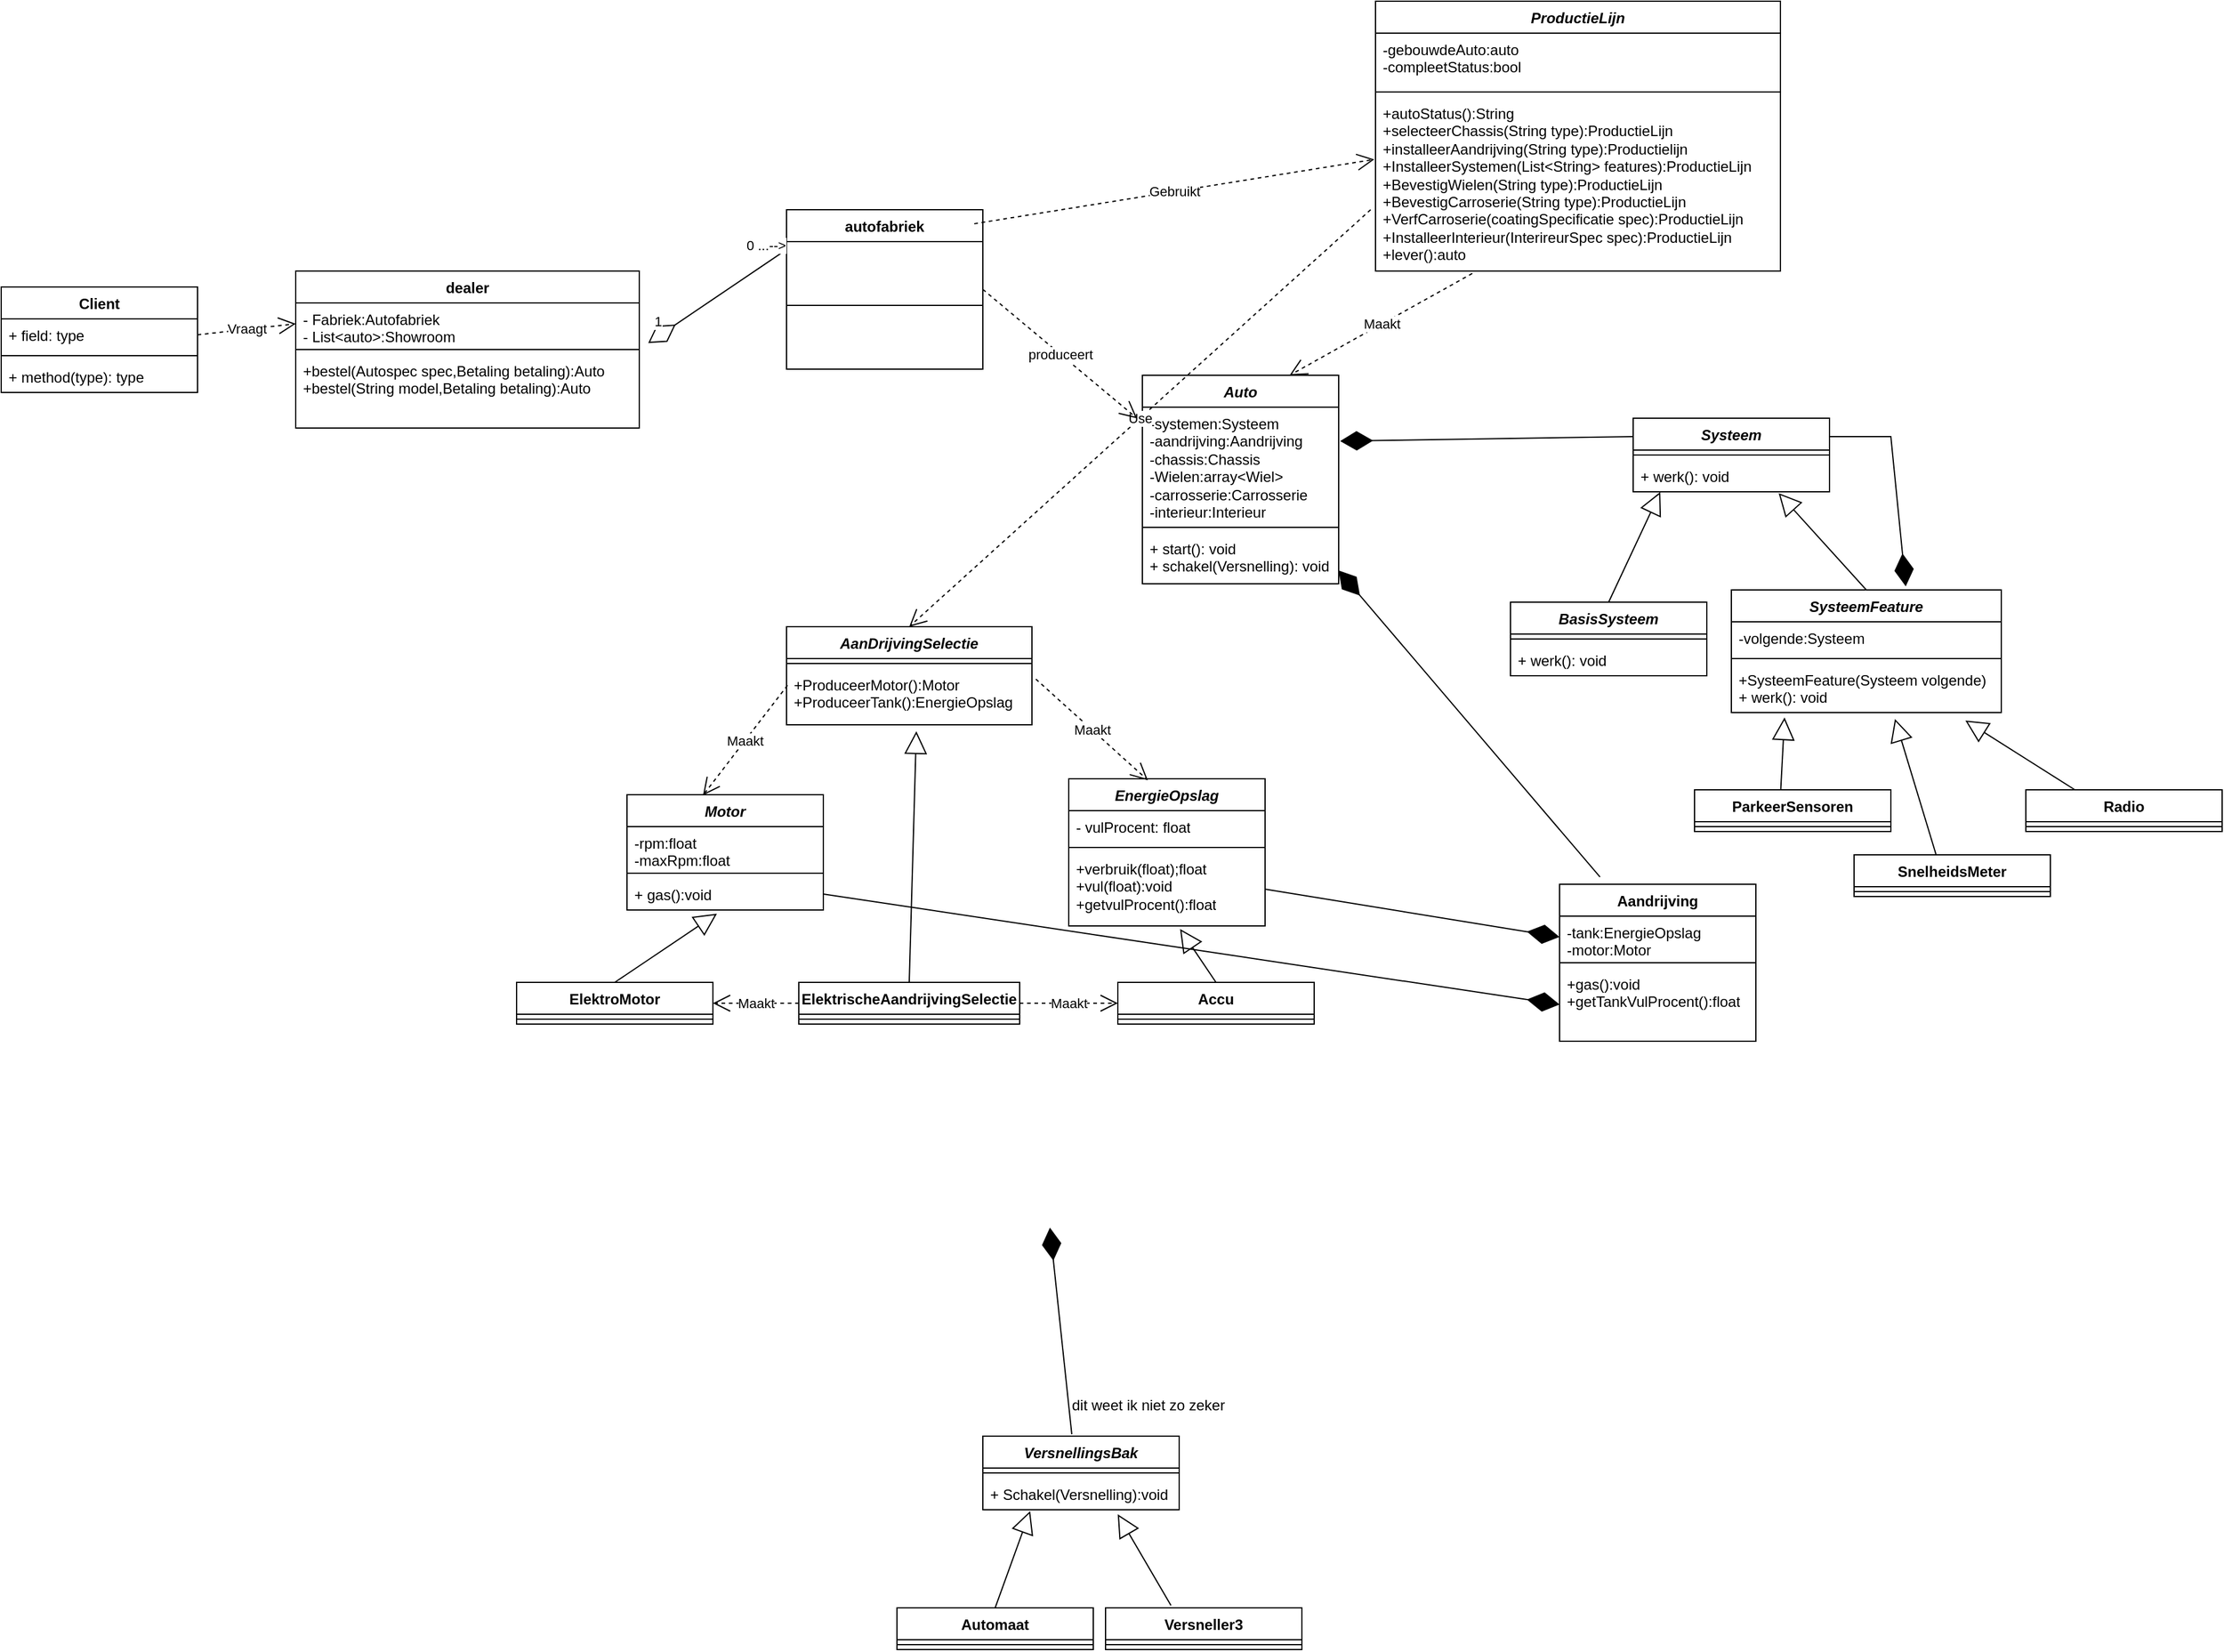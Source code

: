 <mxfile version="21.7.5" type="device">
  <diagram name="Page-1" id="3YMTWpW4_K1TMjsqbu0f">
    <mxGraphModel dx="2524" dy="1873" grid="1" gridSize="10" guides="1" tooltips="1" connect="1" arrows="1" fold="1" page="1" pageScale="1" pageWidth="850" pageHeight="1100" math="0" shadow="0">
      <root>
        <mxCell id="0" />
        <mxCell id="1" parent="0" />
        <mxCell id="iYOvaxKM5K5zUqsuVqts-1" value="&lt;i&gt;Auto&lt;/i&gt;" style="swimlane;fontStyle=1;align=center;verticalAlign=top;childLayout=stackLayout;horizontal=1;startSize=26;horizontalStack=0;resizeParent=1;resizeParentMax=0;resizeLast=0;collapsible=1;marginBottom=0;whiteSpace=wrap;html=1;" parent="1" vertex="1">
          <mxGeometry x="220" y="195" width="160" height="170" as="geometry" />
        </mxCell>
        <mxCell id="iYOvaxKM5K5zUqsuVqts-2" value="-systemen:Systeem&lt;br&gt;-aandrijving:Aandrijving&lt;br&gt;-chassis:Chassis&lt;br&gt;-Wielen:array&amp;lt;Wiel&amp;gt;&lt;br&gt;-carrosserie:Carrosserie&lt;br&gt;-interieur:Interieur" style="text;strokeColor=none;fillColor=none;align=left;verticalAlign=top;spacingLeft=4;spacingRight=4;overflow=hidden;rotatable=0;points=[[0,0.5],[1,0.5]];portConstraint=eastwest;whiteSpace=wrap;html=1;" parent="iYOvaxKM5K5zUqsuVqts-1" vertex="1">
          <mxGeometry y="26" width="160" height="94" as="geometry" />
        </mxCell>
        <mxCell id="iYOvaxKM5K5zUqsuVqts-3" value="" style="line;strokeWidth=1;fillColor=none;align=left;verticalAlign=middle;spacingTop=-1;spacingLeft=3;spacingRight=3;rotatable=0;labelPosition=right;points=[];portConstraint=eastwest;strokeColor=inherit;" parent="iYOvaxKM5K5zUqsuVqts-1" vertex="1">
          <mxGeometry y="120" width="160" height="8" as="geometry" />
        </mxCell>
        <mxCell id="iYOvaxKM5K5zUqsuVqts-4" value="+ start(): void&lt;br&gt;+ schakel(Versnelling): void" style="text;strokeColor=none;fillColor=none;align=left;verticalAlign=top;spacingLeft=4;spacingRight=4;overflow=hidden;rotatable=0;points=[[0,0.5],[1,0.5]];portConstraint=eastwest;whiteSpace=wrap;html=1;" parent="iYOvaxKM5K5zUqsuVqts-1" vertex="1">
          <mxGeometry y="128" width="160" height="42" as="geometry" />
        </mxCell>
        <mxCell id="iYOvaxKM5K5zUqsuVqts-5" value="&lt;i&gt;SysteemFeature&lt;/i&gt;" style="swimlane;fontStyle=1;align=center;verticalAlign=top;childLayout=stackLayout;horizontal=1;startSize=26;horizontalStack=0;resizeParent=1;resizeParentMax=0;resizeLast=0;collapsible=1;marginBottom=0;whiteSpace=wrap;html=1;" parent="1" vertex="1">
          <mxGeometry x="700" y="370" width="220" height="100" as="geometry" />
        </mxCell>
        <mxCell id="iYOvaxKM5K5zUqsuVqts-6" value="-volgende:Systeem" style="text;strokeColor=none;fillColor=none;align=left;verticalAlign=top;spacingLeft=4;spacingRight=4;overflow=hidden;rotatable=0;points=[[0,0.5],[1,0.5]];portConstraint=eastwest;whiteSpace=wrap;html=1;" parent="iYOvaxKM5K5zUqsuVqts-5" vertex="1">
          <mxGeometry y="26" width="220" height="26" as="geometry" />
        </mxCell>
        <mxCell id="iYOvaxKM5K5zUqsuVqts-7" value="" style="line;strokeWidth=1;fillColor=none;align=left;verticalAlign=middle;spacingTop=-1;spacingLeft=3;spacingRight=3;rotatable=0;labelPosition=right;points=[];portConstraint=eastwest;strokeColor=inherit;" parent="iYOvaxKM5K5zUqsuVqts-5" vertex="1">
          <mxGeometry y="52" width="220" height="8" as="geometry" />
        </mxCell>
        <mxCell id="iYOvaxKM5K5zUqsuVqts-8" value="+SysteemFeature(Systeem volgende)&lt;br&gt;+ werk(): void" style="text;strokeColor=none;fillColor=none;align=left;verticalAlign=top;spacingLeft=4;spacingRight=4;overflow=hidden;rotatable=0;points=[[0,0.5],[1,0.5]];portConstraint=eastwest;whiteSpace=wrap;html=1;" parent="iYOvaxKM5K5zUqsuVqts-5" vertex="1">
          <mxGeometry y="60" width="220" height="40" as="geometry" />
        </mxCell>
        <mxCell id="iYOvaxKM5K5zUqsuVqts-13" value="&lt;i&gt;Systeem&lt;/i&gt;" style="swimlane;fontStyle=1;align=center;verticalAlign=top;childLayout=stackLayout;horizontal=1;startSize=26;horizontalStack=0;resizeParent=1;resizeParentMax=0;resizeLast=0;collapsible=1;marginBottom=0;whiteSpace=wrap;html=1;" parent="1" vertex="1">
          <mxGeometry x="620" y="230" width="160" height="60" as="geometry" />
        </mxCell>
        <mxCell id="iYOvaxKM5K5zUqsuVqts-15" value="" style="line;strokeWidth=1;fillColor=none;align=left;verticalAlign=middle;spacingTop=-1;spacingLeft=3;spacingRight=3;rotatable=0;labelPosition=right;points=[];portConstraint=eastwest;strokeColor=inherit;" parent="iYOvaxKM5K5zUqsuVqts-13" vertex="1">
          <mxGeometry y="26" width="160" height="8" as="geometry" />
        </mxCell>
        <mxCell id="iYOvaxKM5K5zUqsuVqts-16" value="+ werk(): void" style="text;strokeColor=none;fillColor=none;align=left;verticalAlign=top;spacingLeft=4;spacingRight=4;overflow=hidden;rotatable=0;points=[[0,0.5],[1,0.5]];portConstraint=eastwest;whiteSpace=wrap;html=1;" parent="iYOvaxKM5K5zUqsuVqts-13" vertex="1">
          <mxGeometry y="34" width="160" height="26" as="geometry" />
        </mxCell>
        <mxCell id="iYOvaxKM5K5zUqsuVqts-17" value="" style="endArrow=block;endSize=16;endFill=0;html=1;rounded=0;exitX=0.5;exitY=0;exitDx=0;exitDy=0;entryX=0.741;entryY=1.042;entryDx=0;entryDy=0;entryPerimeter=0;" parent="1" source="iYOvaxKM5K5zUqsuVqts-5" target="iYOvaxKM5K5zUqsuVqts-16" edge="1">
          <mxGeometry width="160" relative="1" as="geometry">
            <mxPoint x="600" y="270" as="sourcePoint" />
            <mxPoint x="760" y="270" as="targetPoint" />
          </mxGeometry>
        </mxCell>
        <mxCell id="iYOvaxKM5K5zUqsuVqts-18" value="&lt;i&gt;BasisSysteem&lt;/i&gt;" style="swimlane;fontStyle=1;align=center;verticalAlign=top;childLayout=stackLayout;horizontal=1;startSize=26;horizontalStack=0;resizeParent=1;resizeParentMax=0;resizeLast=0;collapsible=1;marginBottom=0;whiteSpace=wrap;html=1;" parent="1" vertex="1">
          <mxGeometry x="520" y="380" width="160" height="60" as="geometry" />
        </mxCell>
        <mxCell id="iYOvaxKM5K5zUqsuVqts-20" value="" style="line;strokeWidth=1;fillColor=none;align=left;verticalAlign=middle;spacingTop=-1;spacingLeft=3;spacingRight=3;rotatable=0;labelPosition=right;points=[];portConstraint=eastwest;strokeColor=inherit;" parent="iYOvaxKM5K5zUqsuVqts-18" vertex="1">
          <mxGeometry y="26" width="160" height="8" as="geometry" />
        </mxCell>
        <mxCell id="iYOvaxKM5K5zUqsuVqts-21" value="+ werk(): void" style="text;strokeColor=none;fillColor=none;align=left;verticalAlign=top;spacingLeft=4;spacingRight=4;overflow=hidden;rotatable=0;points=[[0,0.5],[1,0.5]];portConstraint=eastwest;whiteSpace=wrap;html=1;" parent="iYOvaxKM5K5zUqsuVqts-18" vertex="1">
          <mxGeometry y="34" width="160" height="26" as="geometry" />
        </mxCell>
        <mxCell id="iYOvaxKM5K5zUqsuVqts-22" value="" style="endArrow=diamondThin;endFill=1;endSize=24;html=1;rounded=0;exitX=1;exitY=0.25;exitDx=0;exitDy=0;entryX=0.646;entryY=-0.029;entryDx=0;entryDy=0;entryPerimeter=0;" parent="1" source="iYOvaxKM5K5zUqsuVqts-13" target="iYOvaxKM5K5zUqsuVqts-5" edge="1">
          <mxGeometry width="160" relative="1" as="geometry">
            <mxPoint x="600" y="340" as="sourcePoint" />
            <mxPoint x="850" y="260" as="targetPoint" />
            <Array as="points">
              <mxPoint x="830" y="245" />
            </Array>
          </mxGeometry>
        </mxCell>
        <mxCell id="iYOvaxKM5K5zUqsuVqts-23" value="" style="endArrow=block;endSize=16;endFill=0;html=1;rounded=0;exitX=0.5;exitY=0;exitDx=0;exitDy=0;entryX=0.138;entryY=1.007;entryDx=0;entryDy=0;entryPerimeter=0;" parent="1" source="iYOvaxKM5K5zUqsuVqts-18" target="iYOvaxKM5K5zUqsuVqts-16" edge="1">
          <mxGeometry width="160" relative="1" as="geometry">
            <mxPoint x="641" y="380" as="sourcePoint" />
            <mxPoint x="630" y="301" as="targetPoint" />
          </mxGeometry>
        </mxCell>
        <mxCell id="iYOvaxKM5K5zUqsuVqts-24" value="" style="endArrow=diamondThin;endFill=1;endSize=24;html=1;rounded=0;exitX=0;exitY=0.25;exitDx=0;exitDy=0;entryX=1.007;entryY=0.294;entryDx=0;entryDy=0;entryPerimeter=0;" parent="1" source="iYOvaxKM5K5zUqsuVqts-13" target="iYOvaxKM5K5zUqsuVqts-2" edge="1">
          <mxGeometry width="160" relative="1" as="geometry">
            <mxPoint x="450" y="380" as="sourcePoint" />
            <mxPoint x="590" y="190" as="targetPoint" />
          </mxGeometry>
        </mxCell>
        <mxCell id="iYOvaxKM5K5zUqsuVqts-25" value="&lt;i&gt;VersnellingsBak&lt;/i&gt;" style="swimlane;fontStyle=1;align=center;verticalAlign=top;childLayout=stackLayout;horizontal=1;startSize=26;horizontalStack=0;resizeParent=1;resizeParentMax=0;resizeLast=0;collapsible=1;marginBottom=0;whiteSpace=wrap;html=1;" parent="1" vertex="1">
          <mxGeometry x="90" y="1060.04" width="160" height="60" as="geometry" />
        </mxCell>
        <mxCell id="iYOvaxKM5K5zUqsuVqts-27" value="" style="line;strokeWidth=1;fillColor=none;align=left;verticalAlign=middle;spacingTop=-1;spacingLeft=3;spacingRight=3;rotatable=0;labelPosition=right;points=[];portConstraint=eastwest;strokeColor=inherit;" parent="iYOvaxKM5K5zUqsuVqts-25" vertex="1">
          <mxGeometry y="26" width="160" height="8" as="geometry" />
        </mxCell>
        <mxCell id="iYOvaxKM5K5zUqsuVqts-28" value="+ Schakel(Versnelling):void" style="text;strokeColor=none;fillColor=none;align=left;verticalAlign=top;spacingLeft=4;spacingRight=4;overflow=hidden;rotatable=0;points=[[0,0.5],[1,0.5]];portConstraint=eastwest;whiteSpace=wrap;html=1;" parent="iYOvaxKM5K5zUqsuVqts-25" vertex="1">
          <mxGeometry y="34" width="160" height="26" as="geometry" />
        </mxCell>
        <mxCell id="iYOvaxKM5K5zUqsuVqts-29" value="" style="endArrow=diamondThin;endFill=1;endSize=24;html=1;rounded=0;exitX=0.453;exitY=-0.026;exitDx=0;exitDy=0;exitPerimeter=0;entryX=0.904;entryY=1.118;entryDx=0;entryDy=0;entryPerimeter=0;" parent="1" source="iYOvaxKM5K5zUqsuVqts-25" edge="1">
          <mxGeometry width="160" relative="1" as="geometry">
            <mxPoint x="210" y="970.04" as="sourcePoint" />
            <mxPoint x="144.64" y="889.996" as="targetPoint" />
          </mxGeometry>
        </mxCell>
        <mxCell id="iYOvaxKM5K5zUqsuVqts-30" value="Automaat" style="swimlane;fontStyle=1;align=center;verticalAlign=top;childLayout=stackLayout;horizontal=1;startSize=26;horizontalStack=0;resizeParent=1;resizeParentMax=0;resizeLast=0;collapsible=1;marginBottom=0;whiteSpace=wrap;html=1;" parent="1" vertex="1">
          <mxGeometry x="20" y="1200.04" width="160" height="34" as="geometry" />
        </mxCell>
        <mxCell id="iYOvaxKM5K5zUqsuVqts-32" value="" style="line;strokeWidth=1;fillColor=none;align=left;verticalAlign=middle;spacingTop=-1;spacingLeft=3;spacingRight=3;rotatable=0;labelPosition=right;points=[];portConstraint=eastwest;strokeColor=inherit;" parent="iYOvaxKM5K5zUqsuVqts-30" vertex="1">
          <mxGeometry y="26" width="160" height="8" as="geometry" />
        </mxCell>
        <mxCell id="iYOvaxKM5K5zUqsuVqts-36" value="" style="endArrow=block;endSize=16;endFill=0;html=1;rounded=0;exitX=0.5;exitY=0;exitDx=0;exitDy=0;entryX=0.241;entryY=1.04;entryDx=0;entryDy=0;entryPerimeter=0;" parent="1" source="iYOvaxKM5K5zUqsuVqts-30" target="iYOvaxKM5K5zUqsuVqts-28" edge="1">
          <mxGeometry width="160" relative="1" as="geometry">
            <mxPoint x="360" y="970.04" as="sourcePoint" />
            <mxPoint x="432" y="870.04" as="targetPoint" />
          </mxGeometry>
        </mxCell>
        <mxCell id="iYOvaxKM5K5zUqsuVqts-37" value="Versneller3" style="swimlane;fontStyle=1;align=center;verticalAlign=top;childLayout=stackLayout;horizontal=1;startSize=26;horizontalStack=0;resizeParent=1;resizeParentMax=0;resizeLast=0;collapsible=1;marginBottom=0;whiteSpace=wrap;html=1;" parent="1" vertex="1">
          <mxGeometry x="190" y="1200.04" width="160" height="34" as="geometry" />
        </mxCell>
        <mxCell id="iYOvaxKM5K5zUqsuVqts-38" value="" style="line;strokeWidth=1;fillColor=none;align=left;verticalAlign=middle;spacingTop=-1;spacingLeft=3;spacingRight=3;rotatable=0;labelPosition=right;points=[];portConstraint=eastwest;strokeColor=inherit;" parent="iYOvaxKM5K5zUqsuVqts-37" vertex="1">
          <mxGeometry y="26" width="160" height="8" as="geometry" />
        </mxCell>
        <mxCell id="iYOvaxKM5K5zUqsuVqts-39" value="" style="endArrow=block;endSize=16;endFill=0;html=1;rounded=0;exitX=0.333;exitY=-0.059;exitDx=0;exitDy=0;entryX=0.687;entryY=1.14;entryDx=0;entryDy=0;entryPerimeter=0;exitPerimeter=0;" parent="1" source="iYOvaxKM5K5zUqsuVqts-37" target="iYOvaxKM5K5zUqsuVqts-28" edge="1">
          <mxGeometry width="160" relative="1" as="geometry">
            <mxPoint x="135" y="1190.04" as="sourcePoint" />
            <mxPoint x="199" y="1141.04" as="targetPoint" />
          </mxGeometry>
        </mxCell>
        <mxCell id="iYOvaxKM5K5zUqsuVqts-40" value="Aandrijving" style="swimlane;fontStyle=1;align=center;verticalAlign=top;childLayout=stackLayout;horizontal=1;startSize=26;horizontalStack=0;resizeParent=1;resizeParentMax=0;resizeLast=0;collapsible=1;marginBottom=0;whiteSpace=wrap;html=1;" parent="1" vertex="1">
          <mxGeometry x="560" y="610" width="160" height="128" as="geometry" />
        </mxCell>
        <mxCell id="iYOvaxKM5K5zUqsuVqts-41" value="-tank:EnergieOpslag&amp;nbsp;&lt;br&gt;-motor:Motor" style="text;strokeColor=none;fillColor=none;align=left;verticalAlign=top;spacingLeft=4;spacingRight=4;overflow=hidden;rotatable=0;points=[[0,0.5],[1,0.5]];portConstraint=eastwest;whiteSpace=wrap;html=1;" parent="iYOvaxKM5K5zUqsuVqts-40" vertex="1">
          <mxGeometry y="26" width="160" height="34" as="geometry" />
        </mxCell>
        <mxCell id="iYOvaxKM5K5zUqsuVqts-42" value="" style="line;strokeWidth=1;fillColor=none;align=left;verticalAlign=middle;spacingTop=-1;spacingLeft=3;spacingRight=3;rotatable=0;labelPosition=right;points=[];portConstraint=eastwest;strokeColor=inherit;" parent="iYOvaxKM5K5zUqsuVqts-40" vertex="1">
          <mxGeometry y="60" width="160" height="8" as="geometry" />
        </mxCell>
        <mxCell id="iYOvaxKM5K5zUqsuVqts-43" value="+gas():void&lt;br&gt;+getTankVulProcent():float" style="text;strokeColor=none;fillColor=none;align=left;verticalAlign=top;spacingLeft=4;spacingRight=4;overflow=hidden;rotatable=0;points=[[0,0.5],[1,0.5]];portConstraint=eastwest;whiteSpace=wrap;html=1;" parent="iYOvaxKM5K5zUqsuVqts-40" vertex="1">
          <mxGeometry y="68" width="160" height="60" as="geometry" />
        </mxCell>
        <mxCell id="iYOvaxKM5K5zUqsuVqts-44" value="" style="endArrow=diamondThin;endFill=1;endSize=24;html=1;rounded=0;entryX=0.999;entryY=0.74;entryDx=0;entryDy=0;entryPerimeter=0;exitX=0.206;exitY=-0.046;exitDx=0;exitDy=0;exitPerimeter=0;" parent="1" source="iYOvaxKM5K5zUqsuVqts-40" target="iYOvaxKM5K5zUqsuVqts-4" edge="1">
          <mxGeometry width="160" relative="1" as="geometry">
            <mxPoint x="530" y="530" as="sourcePoint" />
            <mxPoint x="690" y="530" as="targetPoint" />
          </mxGeometry>
        </mxCell>
        <mxCell id="iYOvaxKM5K5zUqsuVqts-45" value="dit weet ik niet zo zeker" style="text;html=1;strokeColor=none;fillColor=none;align=center;verticalAlign=middle;whiteSpace=wrap;rounded=0;" parent="1" vertex="1">
          <mxGeometry x="160" y="1020" width="130" height="30" as="geometry" />
        </mxCell>
        <mxCell id="iYOvaxKM5K5zUqsuVqts-46" value="&lt;i&gt;AanDrijvingSelectie&lt;/i&gt;" style="swimlane;fontStyle=1;align=center;verticalAlign=top;childLayout=stackLayout;horizontal=1;startSize=26;horizontalStack=0;resizeParent=1;resizeParentMax=0;resizeLast=0;collapsible=1;marginBottom=0;whiteSpace=wrap;html=1;" parent="1" vertex="1">
          <mxGeometry x="-70" y="400" width="200" height="80" as="geometry" />
        </mxCell>
        <mxCell id="iYOvaxKM5K5zUqsuVqts-48" value="" style="line;strokeWidth=1;fillColor=none;align=left;verticalAlign=middle;spacingTop=-1;spacingLeft=3;spacingRight=3;rotatable=0;labelPosition=right;points=[];portConstraint=eastwest;strokeColor=inherit;" parent="iYOvaxKM5K5zUqsuVqts-46" vertex="1">
          <mxGeometry y="26" width="200" height="8" as="geometry" />
        </mxCell>
        <mxCell id="iYOvaxKM5K5zUqsuVqts-49" value="+ProduceerMotor():Motor&lt;br&gt;+ProduceerTank():EnergieOpslag" style="text;strokeColor=none;fillColor=none;align=left;verticalAlign=top;spacingLeft=4;spacingRight=4;overflow=hidden;rotatable=0;points=[[0,0.5],[1,0.5]];portConstraint=eastwest;whiteSpace=wrap;html=1;" parent="iYOvaxKM5K5zUqsuVqts-46" vertex="1">
          <mxGeometry y="34" width="200" height="46" as="geometry" />
        </mxCell>
        <mxCell id="iYOvaxKM5K5zUqsuVqts-50" value="Radio" style="swimlane;fontStyle=1;align=center;verticalAlign=top;childLayout=stackLayout;horizontal=1;startSize=26;horizontalStack=0;resizeParent=1;resizeParentMax=0;resizeLast=0;collapsible=1;marginBottom=0;whiteSpace=wrap;html=1;" parent="1" vertex="1">
          <mxGeometry x="940" y="533" width="160" height="34" as="geometry" />
        </mxCell>
        <mxCell id="iYOvaxKM5K5zUqsuVqts-52" value="" style="line;strokeWidth=1;fillColor=none;align=left;verticalAlign=middle;spacingTop=-1;spacingLeft=3;spacingRight=3;rotatable=0;labelPosition=right;points=[];portConstraint=eastwest;strokeColor=inherit;" parent="iYOvaxKM5K5zUqsuVqts-50" vertex="1">
          <mxGeometry y="26" width="160" height="8" as="geometry" />
        </mxCell>
        <mxCell id="iYOvaxKM5K5zUqsuVqts-54" value="" style="endArrow=block;endSize=16;endFill=0;html=1;rounded=0;exitX=0.25;exitY=0;exitDx=0;exitDy=0;entryX=0.867;entryY=1.163;entryDx=0;entryDy=0;entryPerimeter=0;" parent="1" source="iYOvaxKM5K5zUqsuVqts-50" target="iYOvaxKM5K5zUqsuVqts-8" edge="1">
          <mxGeometry width="160" relative="1" as="geometry">
            <mxPoint x="820" y="380" as="sourcePoint" />
            <mxPoint x="749" y="301" as="targetPoint" />
          </mxGeometry>
        </mxCell>
        <mxCell id="iYOvaxKM5K5zUqsuVqts-55" value="SnelheidsMeter" style="swimlane;fontStyle=1;align=center;verticalAlign=top;childLayout=stackLayout;horizontal=1;startSize=26;horizontalStack=0;resizeParent=1;resizeParentMax=0;resizeLast=0;collapsible=1;marginBottom=0;whiteSpace=wrap;html=1;" parent="1" vertex="1">
          <mxGeometry x="800" y="586" width="160" height="34" as="geometry" />
        </mxCell>
        <mxCell id="iYOvaxKM5K5zUqsuVqts-56" value="" style="line;strokeWidth=1;fillColor=none;align=left;verticalAlign=middle;spacingTop=-1;spacingLeft=3;spacingRight=3;rotatable=0;labelPosition=right;points=[];portConstraint=eastwest;strokeColor=inherit;" parent="iYOvaxKM5K5zUqsuVqts-55" vertex="1">
          <mxGeometry y="26" width="160" height="8" as="geometry" />
        </mxCell>
        <mxCell id="iYOvaxKM5K5zUqsuVqts-57" value="" style="endArrow=block;endSize=16;endFill=0;html=1;rounded=0;exitX=0.419;exitY=0.015;exitDx=0;exitDy=0;entryX=0.606;entryY=1.131;entryDx=0;entryDy=0;entryPerimeter=0;exitPerimeter=0;" parent="1" source="iYOvaxKM5K5zUqsuVqts-55" target="iYOvaxKM5K5zUqsuVqts-8" edge="1">
          <mxGeometry width="160" relative="1" as="geometry">
            <mxPoint x="830" y="390" as="sourcePoint" />
            <mxPoint x="930" y="397" as="targetPoint" />
          </mxGeometry>
        </mxCell>
        <mxCell id="iYOvaxKM5K5zUqsuVqts-58" value="ParkeerSensoren" style="swimlane;fontStyle=1;align=center;verticalAlign=top;childLayout=stackLayout;horizontal=1;startSize=26;horizontalStack=0;resizeParent=1;resizeParentMax=0;resizeLast=0;collapsible=1;marginBottom=0;whiteSpace=wrap;html=1;" parent="1" vertex="1">
          <mxGeometry x="670" y="533" width="160" height="34" as="geometry" />
        </mxCell>
        <mxCell id="iYOvaxKM5K5zUqsuVqts-59" value="" style="line;strokeWidth=1;fillColor=none;align=left;verticalAlign=middle;spacingTop=-1;spacingLeft=3;spacingRight=3;rotatable=0;labelPosition=right;points=[];portConstraint=eastwest;strokeColor=inherit;" parent="iYOvaxKM5K5zUqsuVqts-58" vertex="1">
          <mxGeometry y="26" width="160" height="8" as="geometry" />
        </mxCell>
        <mxCell id="iYOvaxKM5K5zUqsuVqts-60" value="" style="endArrow=block;endSize=16;endFill=0;html=1;rounded=0;exitX=0.439;exitY=0.007;exitDx=0;exitDy=0;entryX=0.197;entryY=1.1;entryDx=0;entryDy=0;entryPerimeter=0;exitPerimeter=0;" parent="1" source="iYOvaxKM5K5zUqsuVqts-58" target="iYOvaxKM5K5zUqsuVqts-8" edge="1">
          <mxGeometry width="160" relative="1" as="geometry">
            <mxPoint x="799.18" y="569" as="sourcePoint" />
            <mxPoint x="690.0" y="500" as="targetPoint" />
          </mxGeometry>
        </mxCell>
        <mxCell id="iYOvaxKM5K5zUqsuVqts-61" value="autofabriek" style="swimlane;fontStyle=1;align=center;verticalAlign=top;childLayout=stackLayout;horizontal=1;startSize=26;horizontalStack=0;resizeParent=1;resizeParentMax=0;resizeLast=0;collapsible=1;marginBottom=0;whiteSpace=wrap;html=1;" parent="1" vertex="1">
          <mxGeometry x="-70" y="60" width="160" height="130" as="geometry" />
        </mxCell>
        <mxCell id="iYOvaxKM5K5zUqsuVqts-63" value="" style="line;strokeWidth=1;fillColor=none;align=left;verticalAlign=middle;spacingTop=-1;spacingLeft=3;spacingRight=3;rotatable=0;labelPosition=right;points=[];portConstraint=eastwest;strokeColor=inherit;" parent="iYOvaxKM5K5zUqsuVqts-61" vertex="1">
          <mxGeometry y="26" width="160" height="104" as="geometry" />
        </mxCell>
        <mxCell id="iYOvaxKM5K5zUqsuVqts-65" value="Use" style="endArrow=open;endSize=12;dashed=1;html=1;rounded=0;exitX=-0.012;exitY=0.648;exitDx=0;exitDy=0;entryX=0.5;entryY=0;entryDx=0;entryDy=0;exitPerimeter=0;" parent="1" source="RK9ggco8I1LgHWCDBa7s-4" target="iYOvaxKM5K5zUqsuVqts-46" edge="1">
          <mxGeometry width="160" relative="1" as="geometry">
            <mxPoint x="62" y="219.246" as="sourcePoint" />
            <mxPoint x="290" y="480" as="targetPoint" />
          </mxGeometry>
        </mxCell>
        <mxCell id="iYOvaxKM5K5zUqsuVqts-67" value="&lt;i&gt;EnergieOpslag&lt;/i&gt;" style="swimlane;fontStyle=1;align=center;verticalAlign=top;childLayout=stackLayout;horizontal=1;startSize=26;horizontalStack=0;resizeParent=1;resizeParentMax=0;resizeLast=0;collapsible=1;marginBottom=0;whiteSpace=wrap;html=1;" parent="1" vertex="1">
          <mxGeometry x="160" y="524" width="160" height="120" as="geometry" />
        </mxCell>
        <mxCell id="iYOvaxKM5K5zUqsuVqts-68" value="- vulProcent: float" style="text;strokeColor=none;fillColor=none;align=left;verticalAlign=top;spacingLeft=4;spacingRight=4;overflow=hidden;rotatable=0;points=[[0,0.5],[1,0.5]];portConstraint=eastwest;whiteSpace=wrap;html=1;" parent="iYOvaxKM5K5zUqsuVqts-67" vertex="1">
          <mxGeometry y="26" width="160" height="26" as="geometry" />
        </mxCell>
        <mxCell id="iYOvaxKM5K5zUqsuVqts-69" value="" style="line;strokeWidth=1;fillColor=none;align=left;verticalAlign=middle;spacingTop=-1;spacingLeft=3;spacingRight=3;rotatable=0;labelPosition=right;points=[];portConstraint=eastwest;strokeColor=inherit;" parent="iYOvaxKM5K5zUqsuVqts-67" vertex="1">
          <mxGeometry y="52" width="160" height="8" as="geometry" />
        </mxCell>
        <mxCell id="iYOvaxKM5K5zUqsuVqts-70" value="+verbruik(float);float&lt;br&gt;+vul(float):void&lt;br&gt;+getvulProcent():float" style="text;strokeColor=none;fillColor=none;align=left;verticalAlign=top;spacingLeft=4;spacingRight=4;overflow=hidden;rotatable=0;points=[[0,0.5],[1,0.5]];portConstraint=eastwest;whiteSpace=wrap;html=1;" parent="iYOvaxKM5K5zUqsuVqts-67" vertex="1">
          <mxGeometry y="60" width="160" height="60" as="geometry" />
        </mxCell>
        <mxCell id="iYOvaxKM5K5zUqsuVqts-71" value="Maakt" style="endArrow=open;endSize=12;dashed=1;html=1;rounded=0;exitX=1.016;exitY=0.19;exitDx=0;exitDy=0;exitPerimeter=0;entryX=0.403;entryY=0.01;entryDx=0;entryDy=0;entryPerimeter=0;" parent="1" source="iYOvaxKM5K5zUqsuVqts-49" target="iYOvaxKM5K5zUqsuVqts-67" edge="1">
          <mxGeometry width="160" relative="1" as="geometry">
            <mxPoint x="210" y="640" as="sourcePoint" />
            <mxPoint x="370" y="640" as="targetPoint" />
            <Array as="points" />
          </mxGeometry>
        </mxCell>
        <mxCell id="iYOvaxKM5K5zUqsuVqts-72" value="&lt;i&gt;Motor&lt;/i&gt;" style="swimlane;fontStyle=1;align=center;verticalAlign=top;childLayout=stackLayout;horizontal=1;startSize=26;horizontalStack=0;resizeParent=1;resizeParentMax=0;resizeLast=0;collapsible=1;marginBottom=0;whiteSpace=wrap;html=1;" parent="1" vertex="1">
          <mxGeometry x="-200" y="537" width="160" height="94" as="geometry" />
        </mxCell>
        <mxCell id="iYOvaxKM5K5zUqsuVqts-73" value="-rpm:float&lt;br&gt;-maxRpm:float" style="text;strokeColor=none;fillColor=none;align=left;verticalAlign=top;spacingLeft=4;spacingRight=4;overflow=hidden;rotatable=0;points=[[0,0.5],[1,0.5]];portConstraint=eastwest;whiteSpace=wrap;html=1;" parent="iYOvaxKM5K5zUqsuVqts-72" vertex="1">
          <mxGeometry y="26" width="160" height="34" as="geometry" />
        </mxCell>
        <mxCell id="iYOvaxKM5K5zUqsuVqts-74" value="" style="line;strokeWidth=1;fillColor=none;align=left;verticalAlign=middle;spacingTop=-1;spacingLeft=3;spacingRight=3;rotatable=0;labelPosition=right;points=[];portConstraint=eastwest;strokeColor=inherit;" parent="iYOvaxKM5K5zUqsuVqts-72" vertex="1">
          <mxGeometry y="60" width="160" height="8" as="geometry" />
        </mxCell>
        <mxCell id="iYOvaxKM5K5zUqsuVqts-75" value="+ gas():void" style="text;strokeColor=none;fillColor=none;align=left;verticalAlign=top;spacingLeft=4;spacingRight=4;overflow=hidden;rotatable=0;points=[[0,0.5],[1,0.5]];portConstraint=eastwest;whiteSpace=wrap;html=1;" parent="iYOvaxKM5K5zUqsuVqts-72" vertex="1">
          <mxGeometry y="68" width="160" height="26" as="geometry" />
        </mxCell>
        <mxCell id="iYOvaxKM5K5zUqsuVqts-76" value="Maakt" style="endArrow=open;endSize=12;dashed=1;html=1;rounded=0;exitX=0.004;exitY=0.299;exitDx=0;exitDy=0;exitPerimeter=0;entryX=0.387;entryY=0.005;entryDx=0;entryDy=0;entryPerimeter=0;" parent="1" source="iYOvaxKM5K5zUqsuVqts-49" target="iYOvaxKM5K5zUqsuVqts-72" edge="1">
          <mxGeometry width="160" relative="1" as="geometry">
            <mxPoint x="143" y="473" as="sourcePoint" />
            <mxPoint x="254" y="535" as="targetPoint" />
            <Array as="points" />
          </mxGeometry>
        </mxCell>
        <mxCell id="iYOvaxKM5K5zUqsuVqts-77" value="ElektrischeAandrijvingSelectie" style="swimlane;fontStyle=1;align=center;verticalAlign=top;childLayout=stackLayout;horizontal=1;startSize=26;horizontalStack=0;resizeParent=1;resizeParentMax=0;resizeLast=0;collapsible=1;marginBottom=0;whiteSpace=wrap;html=1;" parent="1" vertex="1">
          <mxGeometry x="-60" y="690" width="180" height="34" as="geometry" />
        </mxCell>
        <mxCell id="iYOvaxKM5K5zUqsuVqts-79" value="" style="line;strokeWidth=1;fillColor=none;align=left;verticalAlign=middle;spacingTop=-1;spacingLeft=3;spacingRight=3;rotatable=0;labelPosition=right;points=[];portConstraint=eastwest;strokeColor=inherit;" parent="iYOvaxKM5K5zUqsuVqts-77" vertex="1">
          <mxGeometry y="26" width="180" height="8" as="geometry" />
        </mxCell>
        <mxCell id="iYOvaxKM5K5zUqsuVqts-81" value="" style="endArrow=block;endSize=16;endFill=0;html=1;rounded=0;entryX=0.529;entryY=1.114;entryDx=0;entryDy=0;entryPerimeter=0;exitX=0.5;exitY=0;exitDx=0;exitDy=0;" parent="1" source="iYOvaxKM5K5zUqsuVqts-77" target="iYOvaxKM5K5zUqsuVqts-49" edge="1">
          <mxGeometry width="160" relative="1" as="geometry">
            <mxPoint x="-30" y="800" as="sourcePoint" />
            <mxPoint x="130" y="800" as="targetPoint" />
          </mxGeometry>
        </mxCell>
        <mxCell id="iYOvaxKM5K5zUqsuVqts-82" value="ElektroMotor" style="swimlane;fontStyle=1;align=center;verticalAlign=top;childLayout=stackLayout;horizontal=1;startSize=26;horizontalStack=0;resizeParent=1;resizeParentMax=0;resizeLast=0;collapsible=1;marginBottom=0;whiteSpace=wrap;html=1;" parent="1" vertex="1">
          <mxGeometry x="-290" y="690" width="160" height="34" as="geometry" />
        </mxCell>
        <mxCell id="iYOvaxKM5K5zUqsuVqts-84" value="" style="line;strokeWidth=1;fillColor=none;align=left;verticalAlign=middle;spacingTop=-1;spacingLeft=3;spacingRight=3;rotatable=0;labelPosition=right;points=[];portConstraint=eastwest;strokeColor=inherit;" parent="iYOvaxKM5K5zUqsuVqts-82" vertex="1">
          <mxGeometry y="26" width="160" height="8" as="geometry" />
        </mxCell>
        <mxCell id="iYOvaxKM5K5zUqsuVqts-86" value="" style="endArrow=diamondThin;endFill=1;endSize=24;html=1;rounded=0;entryX=0;entryY=0.5;entryDx=0;entryDy=0;exitX=1;exitY=0.5;exitDx=0;exitDy=0;" parent="1" source="iYOvaxKM5K5zUqsuVqts-75" target="iYOvaxKM5K5zUqsuVqts-43" edge="1">
          <mxGeometry width="160" relative="1" as="geometry">
            <mxPoint x="150" y="720" as="sourcePoint" />
            <mxPoint x="310" y="720" as="targetPoint" />
          </mxGeometry>
        </mxCell>
        <mxCell id="iYOvaxKM5K5zUqsuVqts-87" value="" style="endArrow=diamondThin;endFill=1;endSize=24;html=1;rounded=0;entryX=0;entryY=0.5;entryDx=0;entryDy=0;exitX=1;exitY=0.5;exitDx=0;exitDy=0;" parent="1" source="iYOvaxKM5K5zUqsuVqts-70" target="iYOvaxKM5K5zUqsuVqts-41" edge="1">
          <mxGeometry width="160" relative="1" as="geometry">
            <mxPoint x="-30" y="641" as="sourcePoint" />
            <mxPoint x="568" y="674" as="targetPoint" />
          </mxGeometry>
        </mxCell>
        <mxCell id="iYOvaxKM5K5zUqsuVqts-89" value="" style="endArrow=block;endSize=16;endFill=0;html=1;rounded=0;entryX=0.458;entryY=1.115;entryDx=0;entryDy=0;entryPerimeter=0;exitX=0.5;exitY=0;exitDx=0;exitDy=0;" parent="1" source="iYOvaxKM5K5zUqsuVqts-82" target="iYOvaxKM5K5zUqsuVqts-75" edge="1">
          <mxGeometry width="160" relative="1" as="geometry">
            <mxPoint x="60" y="700" as="sourcePoint" />
            <mxPoint x="66" y="505" as="targetPoint" />
          </mxGeometry>
        </mxCell>
        <mxCell id="iYOvaxKM5K5zUqsuVqts-90" value="Accu" style="swimlane;fontStyle=1;align=center;verticalAlign=top;childLayout=stackLayout;horizontal=1;startSize=26;horizontalStack=0;resizeParent=1;resizeParentMax=0;resizeLast=0;collapsible=1;marginBottom=0;whiteSpace=wrap;html=1;" parent="1" vertex="1">
          <mxGeometry x="200" y="690" width="160" height="34" as="geometry" />
        </mxCell>
        <mxCell id="iYOvaxKM5K5zUqsuVqts-91" value="" style="line;strokeWidth=1;fillColor=none;align=left;verticalAlign=middle;spacingTop=-1;spacingLeft=3;spacingRight=3;rotatable=0;labelPosition=right;points=[];portConstraint=eastwest;strokeColor=inherit;" parent="iYOvaxKM5K5zUqsuVqts-90" vertex="1">
          <mxGeometry y="26" width="160" height="8" as="geometry" />
        </mxCell>
        <mxCell id="iYOvaxKM5K5zUqsuVqts-92" value="" style="endArrow=block;endSize=16;endFill=0;html=1;rounded=0;entryX=0.567;entryY=1.042;entryDx=0;entryDy=0;entryPerimeter=0;exitX=0.5;exitY=0;exitDx=0;exitDy=0;" parent="1" source="iYOvaxKM5K5zUqsuVqts-90" target="iYOvaxKM5K5zUqsuVqts-70" edge="1">
          <mxGeometry width="160" relative="1" as="geometry">
            <mxPoint x="-130" y="760" as="sourcePoint" />
            <mxPoint x="-117" y="644" as="targetPoint" />
          </mxGeometry>
        </mxCell>
        <mxCell id="iYOvaxKM5K5zUqsuVqts-93" value="produceert" style="endArrow=open;endSize=12;dashed=1;html=1;rounded=0;exitX=1;exitY=0.5;exitDx=0;exitDy=0;entryX=-0.027;entryY=0.097;entryDx=0;entryDy=0;entryPerimeter=0;" parent="1" source="iYOvaxKM5K5zUqsuVqts-61" target="iYOvaxKM5K5zUqsuVqts-2" edge="1">
          <mxGeometry width="160" relative="1" as="geometry">
            <mxPoint x="40" y="204" as="sourcePoint" />
            <mxPoint x="60" y="420" as="targetPoint" />
          </mxGeometry>
        </mxCell>
        <mxCell id="iYOvaxKM5K5zUqsuVqts-94" value="Maakt" style="endArrow=open;endSize=12;dashed=1;html=1;rounded=0;exitX=0;exitY=0.5;exitDx=0;exitDy=0;entryX=1;entryY=0.5;entryDx=0;entryDy=0;" parent="1" source="iYOvaxKM5K5zUqsuVqts-77" target="iYOvaxKM5K5zUqsuVqts-82" edge="1">
          <mxGeometry width="160" relative="1" as="geometry">
            <mxPoint x="120" y="187" as="sourcePoint" />
            <mxPoint x="226" y="235" as="targetPoint" />
          </mxGeometry>
        </mxCell>
        <mxCell id="iYOvaxKM5K5zUqsuVqts-95" value="Maakt" style="endArrow=open;endSize=12;dashed=1;html=1;rounded=0;exitX=1;exitY=0.5;exitDx=0;exitDy=0;entryX=0;entryY=0.5;entryDx=0;entryDy=0;" parent="1" source="iYOvaxKM5K5zUqsuVqts-77" target="iYOvaxKM5K5zUqsuVqts-90" edge="1">
          <mxGeometry width="160" relative="1" as="geometry">
            <mxPoint x="-30" y="717" as="sourcePoint" />
            <mxPoint x="-70" y="717" as="targetPoint" />
          </mxGeometry>
        </mxCell>
        <mxCell id="RK9ggco8I1LgHWCDBa7s-1" value="&lt;i&gt;ProductieLijn&lt;/i&gt;" style="swimlane;fontStyle=1;align=center;verticalAlign=top;childLayout=stackLayout;horizontal=1;startSize=26;horizontalStack=0;resizeParent=1;resizeParentMax=0;resizeLast=0;collapsible=1;marginBottom=0;whiteSpace=wrap;html=1;" vertex="1" parent="1">
          <mxGeometry x="410" y="-110" width="330" height="220" as="geometry" />
        </mxCell>
        <mxCell id="RK9ggco8I1LgHWCDBa7s-2" value="-gebouwdeAuto:auto&lt;br&gt;-compleetStatus:bool" style="text;strokeColor=none;fillColor=none;align=left;verticalAlign=top;spacingLeft=4;spacingRight=4;overflow=hidden;rotatable=0;points=[[0,0.5],[1,0.5]];portConstraint=eastwest;whiteSpace=wrap;html=1;" vertex="1" parent="RK9ggco8I1LgHWCDBa7s-1">
          <mxGeometry y="26" width="330" height="44" as="geometry" />
        </mxCell>
        <mxCell id="RK9ggco8I1LgHWCDBa7s-3" value="" style="line;strokeWidth=1;fillColor=none;align=left;verticalAlign=middle;spacingTop=-1;spacingLeft=3;spacingRight=3;rotatable=0;labelPosition=right;points=[];portConstraint=eastwest;strokeColor=inherit;" vertex="1" parent="RK9ggco8I1LgHWCDBa7s-1">
          <mxGeometry y="70" width="330" height="8" as="geometry" />
        </mxCell>
        <mxCell id="RK9ggco8I1LgHWCDBa7s-4" value="+autoStatus():String&lt;br&gt;+selecteerChassis(String type):ProductieLijn&lt;br&gt;+installeerAandrijving(String type):Productielijn&lt;br&gt;+InstalleerSystemen(List&amp;lt;String&amp;gt; features):ProductieLijn&lt;br&gt;+BevestigWielen(String type):ProductieLijn&lt;br&gt;+BevestigCarroserie(String type):ProductieLijn&lt;br&gt;+VerfCarroserie(coatingSpecificatie spec):ProductieLijn&lt;br&gt;+InstalleerInterieur(InterireurSpec spec):ProductieLijn&lt;br&gt;+lever():auto" style="text;strokeColor=none;fillColor=none;align=left;verticalAlign=top;spacingLeft=4;spacingRight=4;overflow=hidden;rotatable=0;points=[[0,0.5],[1,0.5]];portConstraint=eastwest;whiteSpace=wrap;html=1;" vertex="1" parent="RK9ggco8I1LgHWCDBa7s-1">
          <mxGeometry y="78" width="330" height="142" as="geometry" />
        </mxCell>
        <mxCell id="RK9ggco8I1LgHWCDBa7s-5" value="Gebruikt" style="endArrow=open;endSize=12;dashed=1;html=1;rounded=0;exitX=0.956;exitY=0.088;exitDx=0;exitDy=0;exitPerimeter=0;entryX=-0.003;entryY=0.359;entryDx=0;entryDy=0;entryPerimeter=0;" edge="1" parent="1" source="iYOvaxKM5K5zUqsuVqts-61" target="RK9ggco8I1LgHWCDBa7s-4">
          <mxGeometry width="160" relative="1" as="geometry">
            <mxPoint x="520" y="270" as="sourcePoint" />
            <mxPoint x="680" y="270" as="targetPoint" />
          </mxGeometry>
        </mxCell>
        <mxCell id="RK9ggco8I1LgHWCDBa7s-6" value="Maakt" style="endArrow=open;endSize=12;dashed=1;html=1;rounded=0;exitX=0.239;exitY=1.014;exitDx=0;exitDy=0;exitPerimeter=0;entryX=0.75;entryY=0;entryDx=0;entryDy=0;" edge="1" parent="1" source="RK9ggco8I1LgHWCDBa7s-4" target="iYOvaxKM5K5zUqsuVqts-1">
          <mxGeometry width="160" relative="1" as="geometry">
            <mxPoint x="520" y="270" as="sourcePoint" />
            <mxPoint x="680" y="270" as="targetPoint" />
          </mxGeometry>
        </mxCell>
        <mxCell id="RK9ggco8I1LgHWCDBa7s-7" value="dealer" style="swimlane;fontStyle=1;align=center;verticalAlign=top;childLayout=stackLayout;horizontal=1;startSize=26;horizontalStack=0;resizeParent=1;resizeParentMax=0;resizeLast=0;collapsible=1;marginBottom=0;whiteSpace=wrap;html=1;" vertex="1" parent="1">
          <mxGeometry x="-470" y="110" width="280" height="128" as="geometry" />
        </mxCell>
        <mxCell id="RK9ggco8I1LgHWCDBa7s-8" value="- Fabriek:Autofabriek&lt;br&gt;- List&amp;lt;auto&amp;gt;:Showroom" style="text;strokeColor=none;fillColor=none;align=left;verticalAlign=top;spacingLeft=4;spacingRight=4;overflow=hidden;rotatable=0;points=[[0,0.5],[1,0.5]];portConstraint=eastwest;whiteSpace=wrap;html=1;" vertex="1" parent="RK9ggco8I1LgHWCDBa7s-7">
          <mxGeometry y="26" width="280" height="34" as="geometry" />
        </mxCell>
        <mxCell id="RK9ggco8I1LgHWCDBa7s-9" value="" style="line;strokeWidth=1;fillColor=none;align=left;verticalAlign=middle;spacingTop=-1;spacingLeft=3;spacingRight=3;rotatable=0;labelPosition=right;points=[];portConstraint=eastwest;strokeColor=inherit;" vertex="1" parent="RK9ggco8I1LgHWCDBa7s-7">
          <mxGeometry y="60" width="280" height="8" as="geometry" />
        </mxCell>
        <mxCell id="RK9ggco8I1LgHWCDBa7s-10" value="+bestel(Autospec spec,Betaling betaling):Auto&lt;br&gt;+bestel(String model,Betaling betaling):Auto" style="text;strokeColor=none;fillColor=none;align=left;verticalAlign=top;spacingLeft=4;spacingRight=4;overflow=hidden;rotatable=0;points=[[0,0.5],[1,0.5]];portConstraint=eastwest;whiteSpace=wrap;html=1;" vertex="1" parent="RK9ggco8I1LgHWCDBa7s-7">
          <mxGeometry y="68" width="280" height="60" as="geometry" />
        </mxCell>
        <mxCell id="RK9ggco8I1LgHWCDBa7s-11" value="" style="endArrow=diamondThin;endFill=0;endSize=24;html=1;rounded=0;exitX=0;exitY=0.25;exitDx=0;exitDy=0;entryX=1.026;entryY=0.962;entryDx=0;entryDy=0;entryPerimeter=0;" edge="1" parent="1" source="iYOvaxKM5K5zUqsuVqts-61" target="RK9ggco8I1LgHWCDBa7s-8">
          <mxGeometry width="160" relative="1" as="geometry">
            <mxPoint x="40" y="290" as="sourcePoint" />
            <mxPoint x="200" y="290" as="targetPoint" />
          </mxGeometry>
        </mxCell>
        <mxCell id="RK9ggco8I1LgHWCDBa7s-12" value="1" style="edgeLabel;html=1;align=center;verticalAlign=middle;resizable=0;points=[];" vertex="1" connectable="0" parent="RK9ggco8I1LgHWCDBa7s-11">
          <mxGeometry x="0.507" y="-1" relative="1" as="geometry">
            <mxPoint x="-20" y="2" as="offset" />
          </mxGeometry>
        </mxCell>
        <mxCell id="RK9ggco8I1LgHWCDBa7s-13" value="0 ...--&amp;gt;" style="edgeLabel;html=1;align=center;verticalAlign=middle;resizable=0;points=[];" vertex="1" connectable="0" parent="RK9ggco8I1LgHWCDBa7s-11">
          <mxGeometry x="-0.827" y="1" relative="1" as="geometry">
            <mxPoint x="-8" y="-11" as="offset" />
          </mxGeometry>
        </mxCell>
        <mxCell id="RK9ggco8I1LgHWCDBa7s-14" value="Client" style="swimlane;fontStyle=1;align=center;verticalAlign=top;childLayout=stackLayout;horizontal=1;startSize=26;horizontalStack=0;resizeParent=1;resizeParentMax=0;resizeLast=0;collapsible=1;marginBottom=0;whiteSpace=wrap;html=1;" vertex="1" parent="1">
          <mxGeometry x="-710" y="123" width="160" height="86" as="geometry" />
        </mxCell>
        <mxCell id="RK9ggco8I1LgHWCDBa7s-15" value="+ field: type" style="text;strokeColor=none;fillColor=none;align=left;verticalAlign=top;spacingLeft=4;spacingRight=4;overflow=hidden;rotatable=0;points=[[0,0.5],[1,0.5]];portConstraint=eastwest;whiteSpace=wrap;html=1;" vertex="1" parent="RK9ggco8I1LgHWCDBa7s-14">
          <mxGeometry y="26" width="160" height="26" as="geometry" />
        </mxCell>
        <mxCell id="RK9ggco8I1LgHWCDBa7s-16" value="" style="line;strokeWidth=1;fillColor=none;align=left;verticalAlign=middle;spacingTop=-1;spacingLeft=3;spacingRight=3;rotatable=0;labelPosition=right;points=[];portConstraint=eastwest;strokeColor=inherit;" vertex="1" parent="RK9ggco8I1LgHWCDBa7s-14">
          <mxGeometry y="52" width="160" height="8" as="geometry" />
        </mxCell>
        <mxCell id="RK9ggco8I1LgHWCDBa7s-17" value="+ method(type): type" style="text;strokeColor=none;fillColor=none;align=left;verticalAlign=top;spacingLeft=4;spacingRight=4;overflow=hidden;rotatable=0;points=[[0,0.5],[1,0.5]];portConstraint=eastwest;whiteSpace=wrap;html=1;" vertex="1" parent="RK9ggco8I1LgHWCDBa7s-14">
          <mxGeometry y="60" width="160" height="26" as="geometry" />
        </mxCell>
        <mxCell id="RK9ggco8I1LgHWCDBa7s-18" value="Vraagt" style="endArrow=open;endSize=12;dashed=1;html=1;rounded=0;exitX=1;exitY=0.5;exitDx=0;exitDy=0;entryX=0;entryY=0.5;entryDx=0;entryDy=0;" edge="1" parent="1" source="RK9ggco8I1LgHWCDBa7s-15" target="RK9ggco8I1LgHWCDBa7s-8">
          <mxGeometry width="160" relative="1" as="geometry">
            <mxPoint x="40" y="290" as="sourcePoint" />
            <mxPoint x="200" y="290" as="targetPoint" />
          </mxGeometry>
        </mxCell>
      </root>
    </mxGraphModel>
  </diagram>
</mxfile>
